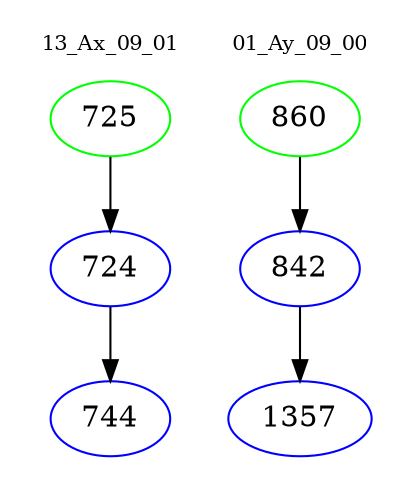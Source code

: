 digraph{
subgraph cluster_0 {
color = white
label = "13_Ax_09_01";
fontsize=10;
T0_725 [label="725", color="green"]
T0_725 -> T0_724 [color="black"]
T0_724 [label="724", color="blue"]
T0_724 -> T0_744 [color="black"]
T0_744 [label="744", color="blue"]
}
subgraph cluster_1 {
color = white
label = "01_Ay_09_00";
fontsize=10;
T1_860 [label="860", color="green"]
T1_860 -> T1_842 [color="black"]
T1_842 [label="842", color="blue"]
T1_842 -> T1_1357 [color="black"]
T1_1357 [label="1357", color="blue"]
}
}
